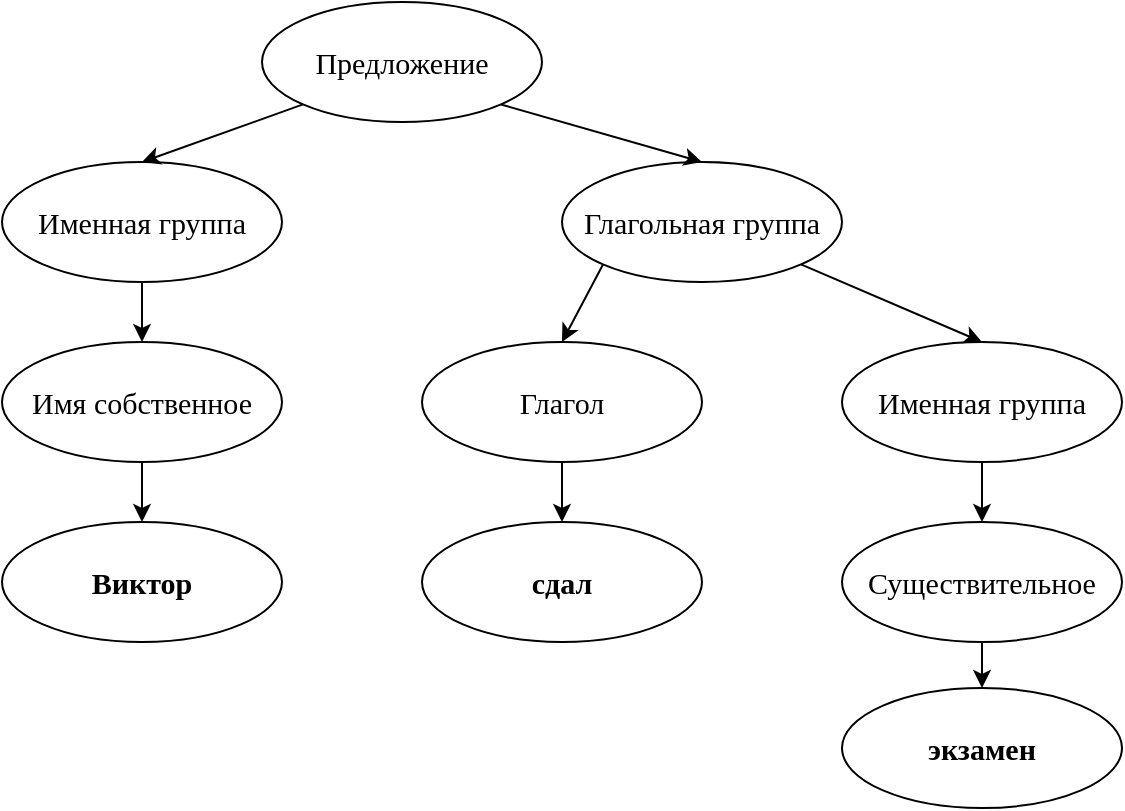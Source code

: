 <mxfile version="21.0.6" type="device"><diagram name="Page-1" id="bszFoejsN65Pr8d8z4eJ"><mxGraphModel dx="1400" dy="655" grid="1" gridSize="10" guides="1" tooltips="1" connect="1" arrows="1" fold="1" page="1" pageScale="1" pageWidth="583" pageHeight="413" math="0" shadow="0"><root><mxCell id="0"/><mxCell id="1" parent="0"/><mxCell id="5tlIYr-CKEVD7YYTYqSb-3" value="Предложение" style="ellipse;whiteSpace=wrap;html=1;fontSize=15;fontFamily=Times New Roman;" vertex="1" parent="1"><mxGeometry x="150" y="10" width="140" height="60" as="geometry"/></mxCell><mxCell id="5tlIYr-CKEVD7YYTYqSb-4" value="Именная группа" style="ellipse;whiteSpace=wrap;html=1;fontSize=15;fontFamily=Times New Roman;" vertex="1" parent="1"><mxGeometry x="20" y="90" width="140" height="60" as="geometry"/></mxCell><mxCell id="5tlIYr-CKEVD7YYTYqSb-5" value="Глагольная группа" style="ellipse;whiteSpace=wrap;html=1;fontSize=15;fontFamily=Times New Roman;" vertex="1" parent="1"><mxGeometry x="300" y="90" width="140" height="60" as="geometry"/></mxCell><mxCell id="5tlIYr-CKEVD7YYTYqSb-6" value="Имя собственное" style="ellipse;whiteSpace=wrap;html=1;fontSize=15;fontFamily=Times New Roman;" vertex="1" parent="1"><mxGeometry x="20" y="180" width="140" height="60" as="geometry"/></mxCell><mxCell id="5tlIYr-CKEVD7YYTYqSb-7" value="Глагол" style="ellipse;whiteSpace=wrap;html=1;fontSize=15;fontFamily=Times New Roman;" vertex="1" parent="1"><mxGeometry x="230" y="180" width="140" height="60" as="geometry"/></mxCell><mxCell id="5tlIYr-CKEVD7YYTYqSb-8" value="Именная группа" style="ellipse;whiteSpace=wrap;html=1;fontSize=15;fontFamily=Times New Roman;" vertex="1" parent="1"><mxGeometry x="440" y="180" width="140" height="60" as="geometry"/></mxCell><mxCell id="5tlIYr-CKEVD7YYTYqSb-9" value="Существительное" style="ellipse;whiteSpace=wrap;html=1;fontSize=15;fontFamily=Times New Roman;" vertex="1" parent="1"><mxGeometry x="440" y="270" width="140" height="60" as="geometry"/></mxCell><mxCell id="5tlIYr-CKEVD7YYTYqSb-10" value="Виктор" style="ellipse;whiteSpace=wrap;html=1;fontSize=15;fontFamily=Times New Roman;fontStyle=1" vertex="1" parent="1"><mxGeometry x="20" y="270" width="140" height="60" as="geometry"/></mxCell><mxCell id="5tlIYr-CKEVD7YYTYqSb-11" value="сдал" style="ellipse;whiteSpace=wrap;html=1;fontSize=15;fontFamily=Times New Roman;fontStyle=1" vertex="1" parent="1"><mxGeometry x="230" y="270" width="140" height="60" as="geometry"/></mxCell><mxCell id="5tlIYr-CKEVD7YYTYqSb-12" value="экзамен" style="ellipse;whiteSpace=wrap;html=1;fontSize=15;fontFamily=Times New Roman;fontStyle=1" vertex="1" parent="1"><mxGeometry x="440" y="353" width="140" height="60" as="geometry"/></mxCell><mxCell id="5tlIYr-CKEVD7YYTYqSb-14" value="" style="endArrow=classic;html=1;rounded=0;exitX=0;exitY=1;exitDx=0;exitDy=0;entryX=0.5;entryY=0;entryDx=0;entryDy=0;" edge="1" parent="1" source="5tlIYr-CKEVD7YYTYqSb-3" target="5tlIYr-CKEVD7YYTYqSb-4"><mxGeometry width="50" height="50" relative="1" as="geometry"><mxPoint x="360" y="270" as="sourcePoint"/><mxPoint x="410" y="220" as="targetPoint"/></mxGeometry></mxCell><mxCell id="5tlIYr-CKEVD7YYTYqSb-15" value="" style="endArrow=classic;html=1;rounded=0;exitX=1;exitY=1;exitDx=0;exitDy=0;entryX=0.5;entryY=0;entryDx=0;entryDy=0;" edge="1" parent="1" source="5tlIYr-CKEVD7YYTYqSb-3" target="5tlIYr-CKEVD7YYTYqSb-5"><mxGeometry width="50" height="50" relative="1" as="geometry"><mxPoint x="360" y="270" as="sourcePoint"/><mxPoint x="410" y="220" as="targetPoint"/></mxGeometry></mxCell><mxCell id="5tlIYr-CKEVD7YYTYqSb-16" value="" style="endArrow=classic;html=1;rounded=0;exitX=0.5;exitY=1;exitDx=0;exitDy=0;" edge="1" parent="1" source="5tlIYr-CKEVD7YYTYqSb-4" target="5tlIYr-CKEVD7YYTYqSb-6"><mxGeometry width="50" height="50" relative="1" as="geometry"><mxPoint x="360" y="270" as="sourcePoint"/><mxPoint x="410" y="220" as="targetPoint"/></mxGeometry></mxCell><mxCell id="5tlIYr-CKEVD7YYTYqSb-17" value="" style="endArrow=classic;html=1;rounded=0;exitX=0.5;exitY=1;exitDx=0;exitDy=0;entryX=0.5;entryY=0;entryDx=0;entryDy=0;" edge="1" parent="1" source="5tlIYr-CKEVD7YYTYqSb-6" target="5tlIYr-CKEVD7YYTYqSb-10"><mxGeometry width="50" height="50" relative="1" as="geometry"><mxPoint x="360" y="270" as="sourcePoint"/><mxPoint x="410" y="220" as="targetPoint"/></mxGeometry></mxCell><mxCell id="5tlIYr-CKEVD7YYTYqSb-18" value="" style="endArrow=classic;html=1;rounded=0;exitX=0;exitY=1;exitDx=0;exitDy=0;entryX=0.5;entryY=0;entryDx=0;entryDy=0;" edge="1" parent="1" source="5tlIYr-CKEVD7YYTYqSb-5" target="5tlIYr-CKEVD7YYTYqSb-7"><mxGeometry width="50" height="50" relative="1" as="geometry"><mxPoint x="360" y="270" as="sourcePoint"/><mxPoint x="410" y="220" as="targetPoint"/></mxGeometry></mxCell><mxCell id="5tlIYr-CKEVD7YYTYqSb-19" value="" style="endArrow=classic;html=1;rounded=0;exitX=1;exitY=1;exitDx=0;exitDy=0;entryX=0.5;entryY=0;entryDx=0;entryDy=0;" edge="1" parent="1" source="5tlIYr-CKEVD7YYTYqSb-5" target="5tlIYr-CKEVD7YYTYqSb-8"><mxGeometry width="50" height="50" relative="1" as="geometry"><mxPoint x="360" y="270" as="sourcePoint"/><mxPoint x="410" y="220" as="targetPoint"/></mxGeometry></mxCell><mxCell id="5tlIYr-CKEVD7YYTYqSb-20" value="" style="endArrow=classic;html=1;rounded=0;exitX=0.5;exitY=1;exitDx=0;exitDy=0;entryX=0.5;entryY=0;entryDx=0;entryDy=0;" edge="1" parent="1" source="5tlIYr-CKEVD7YYTYqSb-7" target="5tlIYr-CKEVD7YYTYqSb-11"><mxGeometry width="50" height="50" relative="1" as="geometry"><mxPoint x="360" y="270" as="sourcePoint"/><mxPoint x="410" y="220" as="targetPoint"/></mxGeometry></mxCell><mxCell id="5tlIYr-CKEVD7YYTYqSb-21" value="" style="endArrow=classic;html=1;rounded=0;exitX=0.5;exitY=1;exitDx=0;exitDy=0;entryX=0.5;entryY=0;entryDx=0;entryDy=0;" edge="1" parent="1" source="5tlIYr-CKEVD7YYTYqSb-8" target="5tlIYr-CKEVD7YYTYqSb-9"><mxGeometry width="50" height="50" relative="1" as="geometry"><mxPoint x="360" y="270" as="sourcePoint"/><mxPoint x="410" y="220" as="targetPoint"/></mxGeometry></mxCell><mxCell id="5tlIYr-CKEVD7YYTYqSb-22" value="" style="endArrow=classic;html=1;rounded=0;exitX=0.5;exitY=1;exitDx=0;exitDy=0;entryX=0.5;entryY=0;entryDx=0;entryDy=0;" edge="1" parent="1" source="5tlIYr-CKEVD7YYTYqSb-9" target="5tlIYr-CKEVD7YYTYqSb-12"><mxGeometry width="50" height="50" relative="1" as="geometry"><mxPoint x="360" y="270" as="sourcePoint"/><mxPoint x="410" y="220" as="targetPoint"/></mxGeometry></mxCell></root></mxGraphModel></diagram></mxfile>
